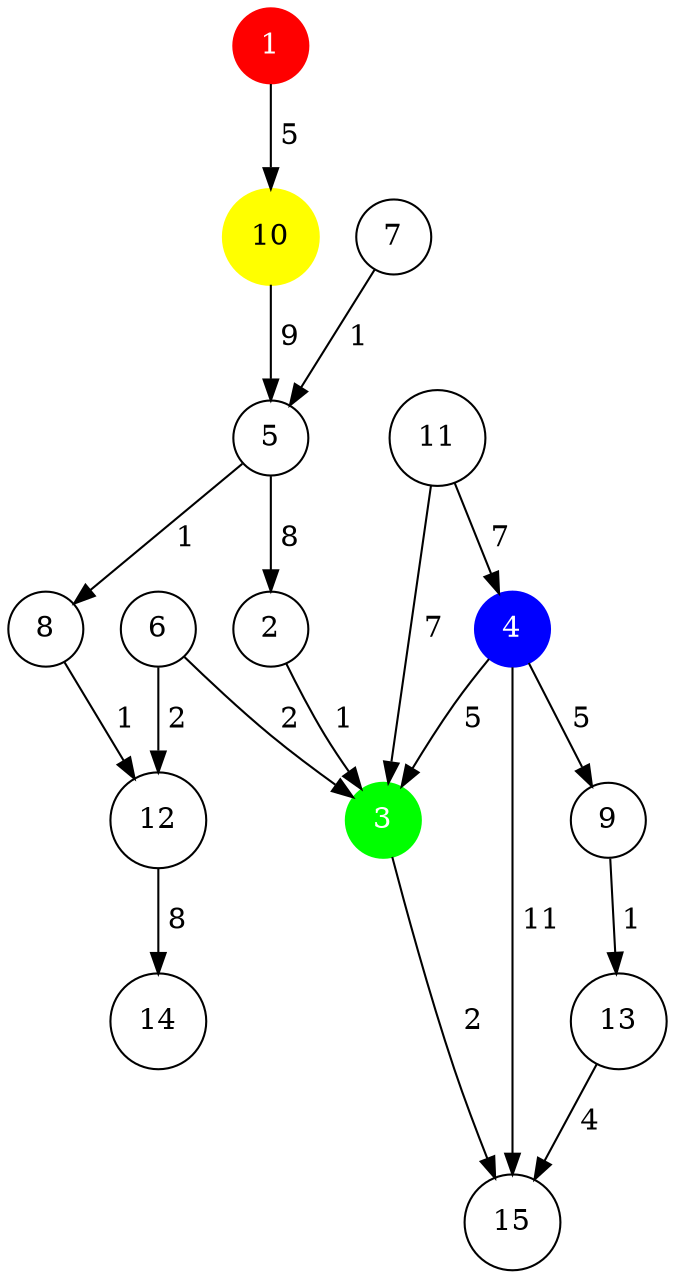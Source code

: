 strict digraph {
    node [shape=circle]
    1  [label=1,color=red,style=filled,fontcolor = white]
	2  [label=2]
	3  [label=3,color=green,style=filled,fontcolor = white]
	4  [label=4,color=blue,style=filled,fontcolor = white]
	5  [label=5]
	6  [label=6]
	7  [label=7]
	8  [label=8]
	9  [label=9]
	10 [label=10,color=yellow,style=filled]
	11 [label=11]
	12 [label=12]
	13 [label=13]
	14 [label=14]
	15 [label=15]
	
	10 -> 5   [label=" 9" ,weight=9 ]
	1  -> 10  [label=" 5" ,weight=5 ]
	2  -> 3   [label=" 1" ,weight=1 ]
	3  -> 15  [label=" 2" ,weight=2 ]
	4  -> 3   [label=" 5" ,weight=5 ]
	4  -> 9   [label=" 5" ,weight=5 ]
	4  -> 15  [label=" 11",weight=11]
	5  -> 2   [label=" 8" ,weight=8 ]
	5  -> 8   [label=" 1" ,weight=1 ]
	6  -> 12  [label=" 2" ,weight=2 ]
	9  -> 13  [label=" 1" ,weight=1 ]
	6  -> 12  [label=" 2" ,weight=2 ]
	6  -> 3   [label=" 2" ,weight=2 ]
	7  -> 5   [label=" 1" ,weight=1 ]
	8  -> 12  [label=" 1" ,weight=1 ]
	11 -> 3   [label=" 7" ,weight=7 ]
	11 -> 4   [label=" 7" ,weight=7 ]
	12 -> 14  [label=" 8" ,weight=8 ]
	13 -> 15  [label=" 4" ,weight=4 ]
	
} 
